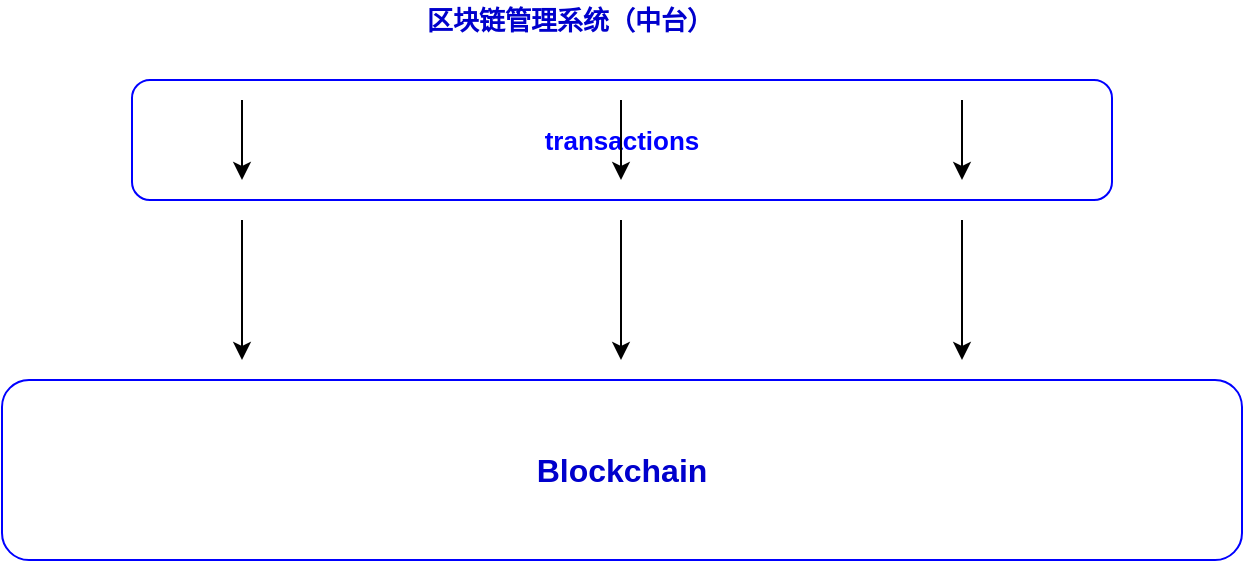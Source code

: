 <mxfile version="13.0.3" type="device" pages="10"><diagram id="rAgwiMlznkEoH37lPHQG" name="第 1 页"><mxGraphModel dx="1422" dy="822" grid="1" gridSize="10" guides="1" tooltips="1" connect="1" arrows="1" fold="1" page="1" pageScale="1" pageWidth="827" pageHeight="1169" math="0" shadow="0"><root><mxCell id="0"/><mxCell id="1" parent="0"/><mxCell id="LEMYnAdAiQS4sGz7Bb8a-1" value="Blockchain" style="rounded=1;whiteSpace=wrap;html=1;strokeColor=#0000FF;fontSize=16;fontStyle=1;fontColor=#0000CC;" vertex="1" parent="1"><mxGeometry x="130" y="590" width="620" height="90" as="geometry"/></mxCell><mxCell id="LEMYnAdAiQS4sGz7Bb8a-2" value="transactions" style="rounded=1;whiteSpace=wrap;html=1;strokeColor=#0000FF;fontSize=13;fontColor=#0000FF;fontStyle=1" vertex="1" parent="1"><mxGeometry x="195" y="440" width="490" height="60" as="geometry"/></mxCell><mxCell id="LEMYnAdAiQS4sGz7Bb8a-4" value="区块链管理系统（中台）" style="text;html=1;strokeColor=none;fillColor=none;align=center;verticalAlign=middle;whiteSpace=wrap;rounded=0;fontSize=13;fontColor=#0000CC;fontStyle=1" vertex="1" parent="1"><mxGeometry x="334" y="400" width="160" height="20" as="geometry"/></mxCell><mxCell id="LEMYnAdAiQS4sGz7Bb8a-5" value="" style="endArrow=classic;html=1;fontSize=13;fontColor=#0000CC;" edge="1" parent="1"><mxGeometry width="50" height="50" relative="1" as="geometry"><mxPoint x="250" y="510" as="sourcePoint"/><mxPoint x="250" y="580" as="targetPoint"/></mxGeometry></mxCell><mxCell id="LEMYnAdAiQS4sGz7Bb8a-6" value="" style="endArrow=classic;html=1;fontSize=13;fontColor=#0000FF;" edge="1" parent="1"><mxGeometry width="50" height="50" relative="1" as="geometry"><mxPoint x="250" y="450" as="sourcePoint"/><mxPoint x="250" y="490" as="targetPoint"/></mxGeometry></mxCell><mxCell id="LEMYnAdAiQS4sGz7Bb8a-7" value="" style="endArrow=classic;html=1;fontSize=13;fontColor=#0000FF;" edge="1" parent="1"><mxGeometry width="50" height="50" relative="1" as="geometry"><mxPoint x="439.5" y="450" as="sourcePoint"/><mxPoint x="439.5" y="490" as="targetPoint"/></mxGeometry></mxCell><mxCell id="LEMYnAdAiQS4sGz7Bb8a-8" value="" style="endArrow=classic;html=1;fontSize=13;fontColor=#0000FF;" edge="1" parent="1"><mxGeometry width="50" height="50" relative="1" as="geometry"><mxPoint x="610" y="450" as="sourcePoint"/><mxPoint x="610" y="490" as="targetPoint"/></mxGeometry></mxCell><mxCell id="LEMYnAdAiQS4sGz7Bb8a-10" value="" style="endArrow=classic;html=1;fontSize=13;fontColor=#0000CC;" edge="1" parent="1"><mxGeometry width="50" height="50" relative="1" as="geometry"><mxPoint x="439.5" y="510" as="sourcePoint"/><mxPoint x="439.5" y="580" as="targetPoint"/></mxGeometry></mxCell><mxCell id="LEMYnAdAiQS4sGz7Bb8a-11" value="" style="endArrow=classic;html=1;fontSize=13;fontColor=#0000CC;" edge="1" parent="1"><mxGeometry width="50" height="50" relative="1" as="geometry"><mxPoint x="610" y="510" as="sourcePoint"/><mxPoint x="610" y="580" as="targetPoint"/></mxGeometry></mxCell></root></mxGraphModel></diagram><diagram id="b7KQLKva8yOKVtQeFtVL" name="第 2 页"><mxGraphModel dx="1422" dy="822" grid="1" gridSize="10" guides="1" tooltips="1" connect="1" arrows="1" fold="1" page="1" pageScale="1" pageWidth="827" pageHeight="1169" math="0" shadow="0"><root><mxCell id="4T7oJh_2pz4epEiHYcis-0"/><mxCell id="4T7oJh_2pz4epEiHYcis-1" parent="4T7oJh_2pz4epEiHYcis-0"/><mxCell id="9AuBhQzb580u_eTBbHTg-0" value="Blockchain" style="rounded=1;whiteSpace=wrap;html=1;strokeColor=#0000FF;fontSize=16;fontStyle=1;fontColor=#0000CC;" vertex="1" parent="4T7oJh_2pz4epEiHYcis-1"><mxGeometry x="104" y="480" width="620" height="90" as="geometry"/></mxCell><mxCell id="9AuBhQzb580u_eTBbHTg-1" value="中台" style="rounded=1;whiteSpace=wrap;html=1;strokeColor=#0000FF;fontSize=13;fontColor=#0000FF;fontStyle=1" vertex="1" parent="4T7oJh_2pz4epEiHYcis-1"><mxGeometry x="169" y="330" width="490" height="60" as="geometry"/></mxCell><mxCell id="9AuBhQzb580u_eTBbHTg-9" value="Actor" style="shape=umlActor;verticalLabelPosition=bottom;labelBackgroundColor=#ffffff;verticalAlign=top;html=1;strokeColor=#0000FF;fontSize=13;fontColor=#0000FF;" vertex="1" parent="4T7oJh_2pz4epEiHYcis-1"><mxGeometry x="200" y="160" width="30" height="60" as="geometry"/></mxCell><mxCell id="9AuBhQzb580u_eTBbHTg-10" value="Actor" style="shape=umlActor;verticalLabelPosition=bottom;labelBackgroundColor=#ffffff;verticalAlign=top;html=1;strokeColor=#0000FF;fontSize=13;fontColor=#0000FF;" vertex="1" parent="4T7oJh_2pz4epEiHYcis-1"><mxGeometry x="380" y="160" width="30" height="60" as="geometry"/></mxCell><mxCell id="9AuBhQzb580u_eTBbHTg-11" value="Actor" style="shape=umlActor;verticalLabelPosition=bottom;labelBackgroundColor=#ffffff;verticalAlign=top;html=1;strokeColor=#0000FF;fontSize=13;fontColor=#0000FF;" vertex="1" parent="4T7oJh_2pz4epEiHYcis-1"><mxGeometry x="560" y="160" width="30" height="60" as="geometry"/></mxCell><mxCell id="9AuBhQzb580u_eTBbHTg-12" value="" style="html=1;shadow=0;dashed=0;align=center;verticalAlign=middle;shape=mxgraph.arrows2.arrow;dy=0.6;dx=40;direction=south;notch=0;strokeColor=#0000FF;fontSize=13;fontColor=#0000FF;" vertex="1" parent="4T7oJh_2pz4epEiHYcis-1"><mxGeometry x="370" y="400" width="50" height="70" as="geometry"/></mxCell><mxCell id="9AuBhQzb580u_eTBbHTg-13" value="" style="endArrow=classic;html=1;fontSize=13;fontColor=#0000FF;" edge="1" parent="4T7oJh_2pz4epEiHYcis-1"><mxGeometry width="50" height="50" relative="1" as="geometry"><mxPoint x="214.5" y="260" as="sourcePoint"/><mxPoint x="214.5" y="320" as="targetPoint"/></mxGeometry></mxCell><mxCell id="9AuBhQzb580u_eTBbHTg-14" value="" style="endArrow=classic;html=1;fontSize=13;fontColor=#0000FF;" edge="1" parent="4T7oJh_2pz4epEiHYcis-1"><mxGeometry width="50" height="50" relative="1" as="geometry"><mxPoint x="394.5" y="260" as="sourcePoint"/><mxPoint x="394.5" y="320" as="targetPoint"/></mxGeometry></mxCell><mxCell id="9AuBhQzb580u_eTBbHTg-15" value="" style="endArrow=classic;html=1;fontSize=13;fontColor=#0000FF;" edge="1" parent="4T7oJh_2pz4epEiHYcis-1"><mxGeometry width="50" height="50" relative="1" as="geometry"><mxPoint x="574.5" y="260" as="sourcePoint"/><mxPoint x="574.5" y="320" as="targetPoint"/></mxGeometry></mxCell></root></mxGraphModel></diagram><diagram id="JETsT9ucJB_V1pJZBQUm" name="第 3 页"><mxGraphModel dx="1422" dy="822" grid="1" gridSize="10" guides="1" tooltips="1" connect="1" arrows="1" fold="1" page="1" pageScale="1" pageWidth="827" pageHeight="1169" math="0" shadow="0"><root><mxCell id="7qYS81VlG_qZsWcqkRdT-0"/><mxCell id="7qYS81VlG_qZsWcqkRdT-1" parent="7qYS81VlG_qZsWcqkRdT-0"/><mxCell id="7qYS81VlG_qZsWcqkRdT-4" value="" style="rounded=0;whiteSpace=wrap;html=1;strokeColor=#0000FF;fontSize=13;fontColor=#0000FF;" vertex="1" parent="7qYS81VlG_qZsWcqkRdT-1"><mxGeometry x="150" y="240" width="450" height="230" as="geometry"/></mxCell><mxCell id="7qYS81VlG_qZsWcqkRdT-5" value="Actor" style="shape=umlActor;verticalLabelPosition=bottom;labelBackgroundColor=#ffffff;verticalAlign=top;html=1;outlineConnect=0;strokeColor=#0000FF;fontSize=13;fontColor=#0000FF;" vertex="1" parent="7qYS81VlG_qZsWcqkRdT-1"><mxGeometry x="200" y="370" width="30" height="60" as="geometry"/></mxCell><mxCell id="7qYS81VlG_qZsWcqkRdT-6" value="xx中台" style="rounded=1;whiteSpace=wrap;html=1;strokeColor=#0000FF;fontSize=13;fontColor=#0000FF;" vertex="1" parent="7qYS81VlG_qZsWcqkRdT-1"><mxGeometry x="414" y="380" width="120" height="60" as="geometry"/></mxCell><mxCell id="7qYS81VlG_qZsWcqkRdT-7" value="用户注册合约" style="text;html=1;strokeColor=none;fillColor=none;align=center;verticalAlign=middle;whiteSpace=wrap;rounded=0;fontSize=13;fontColor=#0000FF;" vertex="1" parent="7qYS81VlG_qZsWcqkRdT-1"><mxGeometry x="160" y="250" width="150" height="20" as="geometry"/></mxCell><mxCell id="7qYS81VlG_qZsWcqkRdT-8" value="" style="rounded=0;whiteSpace=wrap;html=1;strokeColor=#0000FF;fontSize=13;fontColor=#0000FF;" vertex="1" parent="7qYS81VlG_qZsWcqkRdT-1"><mxGeometry x="570" y="510" width="450" height="230" as="geometry"/></mxCell><mxCell id="7qYS81VlG_qZsWcqkRdT-9" value="Actor" style="shape=umlActor;verticalLabelPosition=bottom;labelBackgroundColor=#ffffff;verticalAlign=top;html=1;outlineConnect=0;strokeColor=#0000FF;fontSize=13;fontColor=#0000FF;" vertex="1" parent="7qYS81VlG_qZsWcqkRdT-1"><mxGeometry x="210" y="380" width="30" height="60" as="geometry"/></mxCell><mxCell id="7qYS81VlG_qZsWcqkRdT-10" value="xx中台" style="rounded=1;whiteSpace=wrap;html=1;strokeColor=#0000FF;fontSize=13;fontColor=#0000FF;" vertex="1" parent="7qYS81VlG_qZsWcqkRdT-1"><mxGeometry x="424" y="390" width="120" height="60" as="geometry"/></mxCell><mxCell id="7qYS81VlG_qZsWcqkRdT-11" value="用户注册合约" style="text;html=1;strokeColor=none;fillColor=none;align=center;verticalAlign=middle;whiteSpace=wrap;rounded=0;fontSize=13;fontColor=#0000FF;" vertex="1" parent="7qYS81VlG_qZsWcqkRdT-1"><mxGeometry x="170" y="260" width="150" height="20" as="geometry"/></mxCell></root></mxGraphModel></diagram><diagram id="1qyn5_ll8-TqzWXDnf-h" name="第 4 页"><mxGraphModel dx="1422" dy="822" grid="1" gridSize="10" guides="1" tooltips="1" connect="1" arrows="1" fold="1" page="1" pageScale="1" pageWidth="827" pageHeight="1169" math="0" shadow="0"><root><mxCell id="cG7ILuofkMFZm2SCpnEB-0"/><mxCell id="cG7ILuofkMFZm2SCpnEB-1" parent="cG7ILuofkMFZm2SCpnEB-0"/><mxCell id="cG7ILuofkMFZm2SCpnEB-2" value="" style="rounded=0;whiteSpace=wrap;html=1;strokeColor=#0000FF;fontSize=13;fontColor=#0000FF;" vertex="1" parent="cG7ILuofkMFZm2SCpnEB-1"><mxGeometry x="120" y="260" width="450" height="210" as="geometry"/></mxCell><mxCell id="cG7ILuofkMFZm2SCpnEB-3" value="Actor" style="shape=umlActor;verticalLabelPosition=bottom;labelBackgroundColor=#ffffff;verticalAlign=top;html=1;outlineConnect=0;strokeColor=#0000FF;fontSize=13;fontColor=#0000FF;" vertex="1" parent="cG7ILuofkMFZm2SCpnEB-1"><mxGeometry x="200" y="370" width="30" height="60" as="geometry"/></mxCell><mxCell id="cG7ILuofkMFZm2SCpnEB-4" value="系统账户" style="rounded=1;whiteSpace=wrap;html=1;strokeColor=#0000FF;fontSize=13;fontColor=#0000FF;" vertex="1" parent="cG7ILuofkMFZm2SCpnEB-1"><mxGeometry x="414" y="380" width="120" height="60" as="geometry"/></mxCell><mxCell id="cG7ILuofkMFZm2SCpnEB-5" value="微支付通道" style="text;html=1;strokeColor=none;fillColor=none;align=center;verticalAlign=middle;whiteSpace=wrap;rounded=0;fontSize=13;fontColor=#0000FF;" vertex="1" parent="cG7ILuofkMFZm2SCpnEB-1"><mxGeometry x="130" y="270" width="150" height="20" as="geometry"/></mxCell><mxCell id="cG7ILuofkMFZm2SCpnEB-6" value="" style="endArrow=classic;startArrow=classic;html=1;fontSize=13;fontColor=#0000FF;exitX=0.333;exitY=0.652;exitDx=0;exitDy=0;exitPerimeter=0;entryX=0.556;entryY=0.652;entryDx=0;entryDy=0;entryPerimeter=0;" edge="1" parent="cG7ILuofkMFZm2SCpnEB-1" source="cG7ILuofkMFZm2SCpnEB-2" target="cG7ILuofkMFZm2SCpnEB-2"><mxGeometry width="50" height="50" relative="1" as="geometry"><mxPoint x="310" y="440" as="sourcePoint"/><mxPoint x="360" y="390" as="targetPoint"/></mxGeometry></mxCell><mxCell id="cG7ILuofkMFZm2SCpnEB-7" value="余额:0" style="text;html=1;strokeColor=none;fillColor=none;align=center;verticalAlign=middle;whiteSpace=wrap;rounded=0;fontSize=13;fontColor=#0000FF;" vertex="1" parent="cG7ILuofkMFZm2SCpnEB-1"><mxGeometry x="195" y="320" width="40" height="20" as="geometry"/></mxCell><mxCell id="cG7ILuofkMFZm2SCpnEB-8" value="余额:10000&lt;br&gt;" style="text;html=1;strokeColor=none;fillColor=none;align=center;verticalAlign=middle;whiteSpace=wrap;rounded=0;fontSize=13;fontColor=#0000FF;" vertex="1" parent="cG7ILuofkMFZm2SCpnEB-1"><mxGeometry x="429" y="320" width="90" height="20" as="geometry"/></mxCell></root></mxGraphModel></diagram><diagram id="_Aph2XcN3jqFGyLpWfcW" name="第 5 页"><mxGraphModel dx="1422" dy="822" grid="1" gridSize="10" guides="1" tooltips="1" connect="1" arrows="1" fold="1" page="1" pageScale="1" pageWidth="827" pageHeight="1169" math="0" shadow="0"><root><mxCell id="oSmEwlCJyua-DbhDXPWJ-0"/><mxCell id="oSmEwlCJyua-DbhDXPWJ-1" parent="oSmEwlCJyua-DbhDXPWJ-0"/><mxCell id="oSmEwlCJyua-DbhDXPWJ-2" value="" style="rounded=0;whiteSpace=wrap;html=1;strokeColor=#0000FF;fontSize=13;fontColor=#0000FF;" vertex="1" parent="oSmEwlCJyua-DbhDXPWJ-1"><mxGeometry x="120" y="260" width="450" height="210" as="geometry"/></mxCell><mxCell id="oSmEwlCJyua-DbhDXPWJ-3" value="Actor" style="shape=umlActor;verticalLabelPosition=bottom;labelBackgroundColor=#ffffff;verticalAlign=top;html=1;outlineConnect=0;strokeColor=#0000FF;fontSize=13;fontColor=#0000FF;" vertex="1" parent="oSmEwlCJyua-DbhDXPWJ-1"><mxGeometry x="440" y="380" width="30" height="60" as="geometry"/></mxCell><mxCell id="oSmEwlCJyua-DbhDXPWJ-5" value="2/2多签序列化合约" style="text;html=1;strokeColor=none;fillColor=none;align=center;verticalAlign=middle;whiteSpace=wrap;rounded=0;fontSize=13;fontColor=#0000FF;" vertex="1" parent="oSmEwlCJyua-DbhDXPWJ-1"><mxGeometry x="130" y="270" width="150" height="20" as="geometry"/></mxCell><mxCell id="oSmEwlCJyua-DbhDXPWJ-7" value="余额:xxx" style="text;html=1;strokeColor=none;fillColor=none;align=center;verticalAlign=middle;whiteSpace=wrap;rounded=0;fontSize=13;fontColor=#0000FF;" vertex="1" parent="oSmEwlCJyua-DbhDXPWJ-1"><mxGeometry x="422.5" y="330" width="65" height="20" as="geometry"/></mxCell><mxCell id="oSmEwlCJyua-DbhDXPWJ-9" value="1. 签名&lt;br&gt;&lt;br&gt;2. 合约版本" style="rounded=1;whiteSpace=wrap;html=1;strokeColor=#0000FF;fontSize=13;fontColor=#0000FF;" vertex="1" parent="oSmEwlCJyua-DbhDXPWJ-1"><mxGeometry x="145" y="310" width="120" height="140" as="geometry"/></mxCell></root></mxGraphModel></diagram><diagram id="idRu8o0pzzSYJNiu-uJ8" name="第 6 页"><mxGraphModel dx="1422" dy="822" grid="1" gridSize="10" guides="1" tooltips="1" connect="1" arrows="1" fold="1" page="1" pageScale="1" pageWidth="827" pageHeight="1169" math="0" shadow="0"><root><mxCell id="5sjfF1cktBM15e5lFqbr-0"/><mxCell id="5sjfF1cktBM15e5lFqbr-1" parent="5sjfF1cktBM15e5lFqbr-0"/><mxCell id="5sjfF1cktBM15e5lFqbr-2" value="中台" style="shape=umlLifeline;perimeter=lifelinePerimeter;whiteSpace=wrap;html=1;container=1;collapsible=0;recursiveResize=0;outlineConnect=0;strokeColor=#0000FF;fontSize=13;fontColor=#0000FF;" vertex="1" parent="5sjfF1cktBM15e5lFqbr-1"><mxGeometry x="260" y="480" width="100" height="300" as="geometry"/></mxCell><mxCell id="5sjfF1cktBM15e5lFqbr-6" value="" style="html=1;points=[];perimeter=orthogonalPerimeter;strokeColor=#0000FF;fontSize=13;fontColor=#0000FF;" vertex="1" parent="5sjfF1cktBM15e5lFqbr-2"><mxGeometry x="45" y="105" width="10" height="25" as="geometry"/></mxCell><mxCell id="5sjfF1cktBM15e5lFqbr-7" value="2. 注册信息到中台" style="edgeStyle=orthogonalEdgeStyle;html=1;align=left;spacingLeft=2;endArrow=block;rounded=0;entryX=1;entryY=0;strokeColor=#0000FF;fontSize=13;fontColor=#0000FF;" edge="1" target="5sjfF1cktBM15e5lFqbr-6" parent="5sjfF1cktBM15e5lFqbr-2"><mxGeometry relative="1" as="geometry"><mxPoint x="50" y="80" as="sourcePoint"/><Array as="points"><mxPoint x="80" y="80"/></Array></mxGeometry></mxCell><mxCell id="5sjfF1cktBM15e5lFqbr-12" value="" style="html=1;points=[];perimeter=orthogonalPerimeter;strokeColor=#0000FF;fontSize=13;fontColor=#0000FF;" vertex="1" parent="5sjfF1cktBM15e5lFqbr-2"><mxGeometry x="45" y="170" width="10" height="70" as="geometry"/></mxCell><mxCell id="5sjfF1cktBM15e5lFqbr-3" value="" style="shape=umlLifeline;participant=umlActor;perimeter=lifelinePerimeter;whiteSpace=wrap;html=1;container=1;collapsible=0;recursiveResize=0;verticalAlign=top;spacingTop=36;labelBackgroundColor=#ffffff;outlineConnect=0;strokeColor=#0000FF;fontSize=13;fontColor=#0000FF;" vertex="1" parent="5sjfF1cktBM15e5lFqbr-1"><mxGeometry x="100" y="480" width="20" height="300" as="geometry"/></mxCell><mxCell id="5sjfF1cktBM15e5lFqbr-11" value="3. 订立合约" style="html=1;verticalAlign=bottom;endArrow=block;strokeColor=#0000FF;fontSize=13;fontColor=#0000FF;" edge="1" parent="5sjfF1cktBM15e5lFqbr-3" target="5sjfF1cktBM15e5lFqbr-2"><mxGeometry width="80" relative="1" as="geometry"><mxPoint x="10" y="170" as="sourcePoint"/><mxPoint x="90" y="170" as="targetPoint"/></mxGeometry></mxCell><mxCell id="5sjfF1cktBM15e5lFqbr-14" value="" style="html=1;points=[];perimeter=orthogonalPerimeter;strokeColor=#0000FF;fontSize=13;fontColor=#0000FF;" vertex="1" parent="5sjfF1cktBM15e5lFqbr-3"><mxGeometry x="5" y="80" width="10" height="160" as="geometry"/></mxCell><mxCell id="5sjfF1cktBM15e5lFqbr-4" value="blockchain" style="shape=umlLifeline;perimeter=lifelinePerimeter;whiteSpace=wrap;html=1;container=1;collapsible=0;recursiveResize=0;outlineConnect=0;strokeColor=#0000FF;fontSize=13;fontColor=#0000FF;" vertex="1" parent="5sjfF1cktBM15e5lFqbr-1"><mxGeometry x="490" y="480" width="100" height="300" as="geometry"/></mxCell><mxCell id="5sjfF1cktBM15e5lFqbr-16" value="" style="html=1;points=[];perimeter=orthogonalPerimeter;strokeColor=#0000FF;fontSize=13;fontColor=#0000FF;" vertex="1" parent="5sjfF1cktBM15e5lFqbr-4"><mxGeometry x="45" y="210" width="10" height="30" as="geometry"/></mxCell><mxCell id="5sjfF1cktBM15e5lFqbr-5" value="1. 注册" style="html=1;verticalAlign=bottom;endArrow=block;fontSize=13;fontColor=#0000FF;strokeColor=#0000FF;" edge="1" parent="5sjfF1cktBM15e5lFqbr-1" target="5sjfF1cktBM15e5lFqbr-2"><mxGeometry width="80" relative="1" as="geometry"><mxPoint x="110" y="560" as="sourcePoint"/><mxPoint x="190" y="560" as="targetPoint"/></mxGeometry></mxCell><mxCell id="5sjfF1cktBM15e5lFqbr-10" value="" style="html=1;verticalAlign=bottom;endArrow=open;dashed=1;endSize=8;strokeColor=#0000FF;fontSize=13;fontColor=#0000FF;exitX=0.1;exitY=0.96;exitDx=0;exitDy=0;exitPerimeter=0;" edge="1" parent="5sjfF1cktBM15e5lFqbr-1" source="5sjfF1cktBM15e5lFqbr-6" target="5sjfF1cktBM15e5lFqbr-3"><mxGeometry relative="1" as="geometry"><mxPoint x="300" y="610" as="sourcePoint"/><mxPoint x="220" y="610" as="targetPoint"/></mxGeometry></mxCell><mxCell id="5sjfF1cktBM15e5lFqbr-15" value="" style="html=1;verticalAlign=bottom;endArrow=open;dashed=1;endSize=8;strokeColor=#0000FF;fontSize=13;fontColor=#0000FF;" edge="1" parent="5sjfF1cktBM15e5lFqbr-1" target="5sjfF1cktBM15e5lFqbr-2"><mxGeometry relative="1" as="geometry"><mxPoint x="540" y="720" as="sourcePoint"/><mxPoint x="460" y="720" as="targetPoint"/></mxGeometry></mxCell><mxCell id="5sjfF1cktBM15e5lFqbr-13" value="4. 发送上链" style="html=1;verticalAlign=bottom;endArrow=block;strokeColor=#0000FF;fontSize=13;fontColor=#0000FF;exitX=1.2;exitY=0.586;exitDx=0;exitDy=0;exitPerimeter=0;" edge="1" parent="5sjfF1cktBM15e5lFqbr-1" source="5sjfF1cktBM15e5lFqbr-12" target="5sjfF1cktBM15e5lFqbr-4"><mxGeometry width="80" relative="1" as="geometry"><mxPoint x="320" y="690" as="sourcePoint"/><mxPoint x="390" y="690" as="targetPoint"/></mxGeometry></mxCell><mxCell id="5sjfF1cktBM15e5lFqbr-17" value="" style="html=1;verticalAlign=bottom;endArrow=open;dashed=1;endSize=8;strokeColor=#0000FF;fontSize=13;fontColor=#0000FF;entryX=0.9;entryY=1.006;entryDx=0;entryDy=0;entryPerimeter=0;" edge="1" parent="5sjfF1cktBM15e5lFqbr-1" target="5sjfF1cktBM15e5lFqbr-14"><mxGeometry x="-0.033" y="-10" relative="1" as="geometry"><mxPoint x="300" y="720" as="sourcePoint"/><mxPoint x="250" y="720" as="targetPoint"/><mxPoint as="offset"/></mxGeometry></mxCell></root></mxGraphModel></diagram><diagram id="zOXz6f_Wc6tuYlhbwFz5" name="第 7 页"><mxGraphModel dx="1422" dy="822" grid="1" gridSize="10" guides="1" tooltips="1" connect="1" arrows="1" fold="1" page="1" pageScale="1" pageWidth="827" pageHeight="1169" math="0" shadow="0"><root><mxCell id="lwF8vRl7265FUWS9p8SG-0"/><mxCell id="lwF8vRl7265FUWS9p8SG-1" parent="lwF8vRl7265FUWS9p8SG-0"/><mxCell id="lwF8vRl7265FUWS9p8SG-2" value="中台" style="shape=umlLifeline;perimeter=lifelinePerimeter;whiteSpace=wrap;html=1;container=1;collapsible=0;recursiveResize=0;outlineConnect=0;strokeColor=#0000FF;fontSize=13;fontColor=#0000FF;" vertex="1" parent="lwF8vRl7265FUWS9p8SG-1"><mxGeometry x="260" y="480" width="100" height="300" as="geometry"/></mxCell><mxCell id="lwF8vRl7265FUWS9p8SG-5" value="" style="html=1;points=[];perimeter=orthogonalPerimeter;strokeColor=#0000FF;fontSize=13;fontColor=#0000FF;" vertex="1" parent="lwF8vRl7265FUWS9p8SG-2"><mxGeometry x="45" y="170" width="10" height="30" as="geometry"/></mxCell><mxCell id="lwF8vRl7265FUWS9p8SG-19" value="" style="html=1;points=[];perimeter=orthogonalPerimeter;strokeColor=#0000FF;fontSize=13;fontColor=#0000FF;" vertex="1" parent="lwF8vRl7265FUWS9p8SG-2"><mxGeometry x="45" y="220" width="10" height="20" as="geometry"/></mxCell><mxCell id="lwF8vRl7265FUWS9p8SG-20" value="构建/更新中台账户信息" style="edgeStyle=orthogonalEdgeStyle;html=1;align=left;spacingLeft=2;endArrow=block;rounded=0;entryX=1;entryY=0;strokeColor=#0000FF;fontSize=13;fontColor=#0000FF;" edge="1" target="lwF8vRl7265FUWS9p8SG-19" parent="lwF8vRl7265FUWS9p8SG-2"><mxGeometry relative="1" as="geometry"><mxPoint x="50" y="200" as="sourcePoint"/><Array as="points"><mxPoint x="75" y="200"/></Array></mxGeometry></mxCell><mxCell id="lwF8vRl7265FUWS9p8SG-6" value="" style="shape=umlLifeline;participant=umlActor;perimeter=lifelinePerimeter;whiteSpace=wrap;html=1;container=1;collapsible=0;recursiveResize=0;verticalAlign=top;spacingTop=36;labelBackgroundColor=#ffffff;outlineConnect=0;strokeColor=#0000FF;fontSize=13;fontColor=#0000FF;" vertex="1" parent="lwF8vRl7265FUWS9p8SG-1"><mxGeometry x="100" y="480" width="20" height="300" as="geometry"/></mxCell><mxCell id="lwF8vRl7265FUWS9p8SG-7" value="2. 查询" style="html=1;verticalAlign=bottom;endArrow=block;strokeColor=#0000FF;fontSize=13;fontColor=#0000FF;" edge="1" parent="lwF8vRl7265FUWS9p8SG-6" target="lwF8vRl7265FUWS9p8SG-2"><mxGeometry width="80" relative="1" as="geometry"><mxPoint x="10" y="170" as="sourcePoint"/><mxPoint x="90" y="170" as="targetPoint"/></mxGeometry></mxCell><mxCell id="lwF8vRl7265FUWS9p8SG-8" value="" style="html=1;points=[];perimeter=orthogonalPerimeter;strokeColor=#0000FF;fontSize=13;fontColor=#0000FF;" vertex="1" parent="lwF8vRl7265FUWS9p8SG-6"><mxGeometry x="5" y="80" width="10" height="160" as="geometry"/></mxCell><mxCell id="lwF8vRl7265FUWS9p8SG-9" value="blockchain" style="shape=umlLifeline;perimeter=lifelinePerimeter;whiteSpace=wrap;html=1;container=1;collapsible=0;recursiveResize=0;outlineConnect=0;strokeColor=#0000FF;fontSize=13;fontColor=#0000FF;" vertex="1" parent="lwF8vRl7265FUWS9p8SG-1"><mxGeometry x="490" y="480" width="100" height="300" as="geometry"/></mxCell><mxCell id="lwF8vRl7265FUWS9p8SG-16" value="" style="html=1;points=[];perimeter=orthogonalPerimeter;strokeColor=#0000FF;fontSize=13;fontColor=#0000FF;" vertex="1" parent="lwF8vRl7265FUWS9p8SG-9"><mxGeometry x="45" y="80" width="10" height="30" as="geometry"/></mxCell><mxCell id="lwF8vRl7265FUWS9p8SG-17" value="" style="html=1;points=[];perimeter=orthogonalPerimeter;strokeColor=#0000FF;fontSize=13;fontColor=#0000FF;" vertex="1" parent="lwF8vRl7265FUWS9p8SG-9"><mxGeometry x="45" y="170" width="10" height="30" as="geometry"/></mxCell><mxCell id="lwF8vRl7265FUWS9p8SG-11" value="1. 转移INF到合约" style="html=1;verticalAlign=bottom;endArrow=block;fontSize=13;fontColor=#0000FF;strokeColor=#0000FF;" edge="1" parent="lwF8vRl7265FUWS9p8SG-1" target="lwF8vRl7265FUWS9p8SG-9"><mxGeometry width="80" relative="1" as="geometry"><mxPoint x="110" y="560" as="sourcePoint"/><mxPoint x="190" y="560" as="targetPoint"/></mxGeometry></mxCell><mxCell id="lwF8vRl7265FUWS9p8SG-14" value="查询合约" style="html=1;verticalAlign=bottom;endArrow=block;strokeColor=#0000FF;fontSize=13;fontColor=#0000FF;exitX=1.4;exitY=0;exitDx=0;exitDy=0;exitPerimeter=0;" edge="1" parent="lwF8vRl7265FUWS9p8SG-1" source="lwF8vRl7265FUWS9p8SG-5" target="lwF8vRl7265FUWS9p8SG-9"><mxGeometry width="80" relative="1" as="geometry"><mxPoint x="320" y="690" as="sourcePoint"/><mxPoint x="390" y="690" as="targetPoint"/></mxGeometry></mxCell><mxCell id="lwF8vRl7265FUWS9p8SG-18" value="" style="html=1;verticalAlign=bottom;endArrow=open;dashed=1;endSize=8;strokeColor=#0000FF;fontSize=13;fontColor=#0000FF;" edge="1" parent="lwF8vRl7265FUWS9p8SG-1" target="lwF8vRl7265FUWS9p8SG-2"><mxGeometry relative="1" as="geometry"><mxPoint x="540" y="680" as="sourcePoint"/><mxPoint x="460" y="680" as="targetPoint"/></mxGeometry></mxCell><mxCell id="lwF8vRl7265FUWS9p8SG-21" value="" style="html=1;verticalAlign=bottom;endArrow=open;dashed=1;endSize=8;strokeColor=#0000FF;fontSize=13;fontColor=#0000FF;" edge="1" parent="lwF8vRl7265FUWS9p8SG-1" target="lwF8vRl7265FUWS9p8SG-6"><mxGeometry relative="1" as="geometry"><mxPoint x="310" y="720" as="sourcePoint"/><mxPoint x="230" y="720" as="targetPoint"/></mxGeometry></mxCell></root></mxGraphModel></diagram><diagram id="EGxmruxwvJe2WMqivyYQ" name="第 8 页"><mxGraphModel dx="1422" dy="822" grid="1" gridSize="10" guides="1" tooltips="1" connect="1" arrows="1" fold="1" page="1" pageScale="1" pageWidth="827" pageHeight="1169" math="0" shadow="0"><root><mxCell id="GTBQJ4VlPt2I_SrIelji-0"/><mxCell id="GTBQJ4VlPt2I_SrIelji-1" parent="GTBQJ4VlPt2I_SrIelji-0"/><mxCell id="GTBQJ4VlPt2I_SrIelji-2" value="中台" style="shape=umlLifeline;perimeter=lifelinePerimeter;whiteSpace=wrap;html=1;container=1;collapsible=0;recursiveResize=0;outlineConnect=0;strokeColor=#0000FF;fontSize=13;fontColor=#0000FF;" vertex="1" parent="GTBQJ4VlPt2I_SrIelji-1"><mxGeometry x="260" y="480" width="100" height="300" as="geometry"/></mxCell><mxCell id="GTBQJ4VlPt2I_SrIelji-3" value="" style="html=1;points=[];perimeter=orthogonalPerimeter;strokeColor=#0000FF;fontSize=13;fontColor=#0000FF;" vertex="1" parent="GTBQJ4VlPt2I_SrIelji-2"><mxGeometry x="45" y="214" width="10" height="30" as="geometry"/></mxCell><mxCell id="GTBQJ4VlPt2I_SrIelji-17" value="" style="html=1;points=[];perimeter=orthogonalPerimeter;strokeColor=#0000FF;fontSize=13;fontColor=#0000FF;" vertex="1" parent="GTBQJ4VlPt2I_SrIelji-2"><mxGeometry x="45" y="80" width="10" height="30" as="geometry"/></mxCell><mxCell id="GTBQJ4VlPt2I_SrIelji-18" value="" style="html=1;points=[];perimeter=orthogonalPerimeter;strokeColor=#0000FF;fontSize=13;fontColor=#0000FF;" vertex="1" parent="GTBQJ4VlPt2I_SrIelji-2"><mxGeometry x="45" y="130" width="10" height="20" as="geometry"/></mxCell><mxCell id="GTBQJ4VlPt2I_SrIelji-19" value="更新合约版本" style="edgeStyle=orthogonalEdgeStyle;html=1;align=left;spacingLeft=2;endArrow=block;rounded=0;entryX=1;entryY=0;strokeColor=#0000FF;fontSize=13;fontColor=#0000FF;" edge="1" target="GTBQJ4VlPt2I_SrIelji-18" parent="GTBQJ4VlPt2I_SrIelji-2"><mxGeometry relative="1" as="geometry"><mxPoint x="50" y="110" as="sourcePoint"/><Array as="points"><mxPoint x="75" y="110"/></Array></mxGeometry></mxCell><mxCell id="GTBQJ4VlPt2I_SrIelji-6" value="" style="shape=umlLifeline;participant=umlActor;perimeter=lifelinePerimeter;whiteSpace=wrap;html=1;container=1;collapsible=0;recursiveResize=0;verticalAlign=top;spacingTop=36;labelBackgroundColor=#ffffff;outlineConnect=0;strokeColor=#0000FF;fontSize=13;fontColor=#0000FF;" vertex="1" parent="GTBQJ4VlPt2I_SrIelji-1"><mxGeometry x="100" y="480" width="20" height="300" as="geometry"/></mxCell><mxCell id="GTBQJ4VlPt2I_SrIelji-7" value="2. 查询" style="html=1;verticalAlign=bottom;endArrow=block;strokeColor=#0000FF;fontSize=13;fontColor=#0000FF;" edge="1" parent="GTBQJ4VlPt2I_SrIelji-6"><mxGeometry width="80" relative="1" as="geometry"><mxPoint x="10" y="214" as="sourcePoint"/><mxPoint x="209.5" y="214" as="targetPoint"/></mxGeometry></mxCell><mxCell id="GTBQJ4VlPt2I_SrIelji-8" value="" style="html=1;points=[];perimeter=orthogonalPerimeter;strokeColor=#0000FF;fontSize=13;fontColor=#0000FF;" vertex="1" parent="GTBQJ4VlPt2I_SrIelji-6"><mxGeometry x="5" y="80" width="10" height="160" as="geometry"/></mxCell><mxCell id="GTBQJ4VlPt2I_SrIelji-9" value="blockchain" style="shape=umlLifeline;perimeter=lifelinePerimeter;whiteSpace=wrap;html=1;container=1;collapsible=0;recursiveResize=0;outlineConnect=0;strokeColor=#0000FF;fontSize=13;fontColor=#0000FF;" vertex="1" parent="GTBQJ4VlPt2I_SrIelji-1"><mxGeometry x="490" y="480" width="100" height="300" as="geometry"/></mxCell><mxCell id="GTBQJ4VlPt2I_SrIelji-10" value="" style="html=1;points=[];perimeter=orthogonalPerimeter;strokeColor=#0000FF;fontSize=13;fontColor=#0000FF;" vertex="1" parent="GTBQJ4VlPt2I_SrIelji-9"><mxGeometry x="45" y="80" width="10" height="30" as="geometry"/></mxCell><mxCell id="GTBQJ4VlPt2I_SrIelji-11" value="" style="html=1;points=[];perimeter=orthogonalPerimeter;strokeColor=#0000FF;fontSize=13;fontColor=#0000FF;" vertex="1" parent="GTBQJ4VlPt2I_SrIelji-9"><mxGeometry x="45" y="170" width="10" height="30" as="geometry"/></mxCell><mxCell id="GTBQJ4VlPt2I_SrIelji-12" value="购买INF" style="html=1;verticalAlign=bottom;endArrow=block;fontSize=13;fontColor=#0000FF;strokeColor=#0000FF;" edge="1" parent="GTBQJ4VlPt2I_SrIelji-1"><mxGeometry width="80" relative="1" as="geometry"><mxPoint x="110" y="560" as="sourcePoint"/><mxPoint x="310" y="560" as="targetPoint"/></mxGeometry></mxCell><mxCell id="GTBQJ4VlPt2I_SrIelji-15" value="" style="html=1;verticalAlign=bottom;endArrow=open;dashed=1;endSize=8;strokeColor=#0000FF;fontSize=13;fontColor=#0000FF;" edge="1" parent="GTBQJ4VlPt2I_SrIelji-1"><mxGeometry relative="1" as="geometry"><mxPoint x="310" y="724" as="sourcePoint"/><mxPoint x="109.5" y="724" as="targetPoint"/></mxGeometry></mxCell><mxCell id="GTBQJ4VlPt2I_SrIelji-20" value="" style="html=1;verticalAlign=bottom;endArrow=open;dashed=1;endSize=8;strokeColor=#0000FF;fontSize=13;fontColor=#0000FF;entryX=1.2;entryY=0.444;entryDx=0;entryDy=0;entryPerimeter=0;" edge="1" parent="GTBQJ4VlPt2I_SrIelji-1" source="GTBQJ4VlPt2I_SrIelji-2" target="GTBQJ4VlPt2I_SrIelji-8"><mxGeometry relative="1" as="geometry"><mxPoint x="260" y="630" as="sourcePoint"/><mxPoint x="180" y="630" as="targetPoint"/></mxGeometry></mxCell></root></mxGraphModel></diagram><diagram id="8WBzq79pZ7oHSXDVrO9D" name="第 9 页"><mxGraphModel dx="1422" dy="822" grid="1" gridSize="10" guides="1" tooltips="1" connect="1" arrows="1" fold="1" page="1" pageScale="1" pageWidth="827" pageHeight="1169" math="0" shadow="0"><root><mxCell id="vutVUXb3JVsQ3Xk3OaIu-0"/><mxCell id="vutVUXb3JVsQ3Xk3OaIu-1" parent="vutVUXb3JVsQ3Xk3OaIu-0"/><mxCell id="vutVUXb3JVsQ3Xk3OaIu-2" value="中台" style="shape=umlLifeline;perimeter=lifelinePerimeter;whiteSpace=wrap;html=1;container=1;collapsible=0;recursiveResize=0;outlineConnect=0;strokeColor=#0000FF;fontSize=13;fontColor=#0000FF;" vertex="1" parent="vutVUXb3JVsQ3Xk3OaIu-1"><mxGeometry x="260" y="480" width="100" height="300" as="geometry"/></mxCell><mxCell id="vutVUXb3JVsQ3Xk3OaIu-3" value="" style="html=1;points=[];perimeter=orthogonalPerimeter;strokeColor=#0000FF;fontSize=13;fontColor=#0000FF;" vertex="1" parent="vutVUXb3JVsQ3Xk3OaIu-2"><mxGeometry x="45" y="214" width="10" height="30" as="geometry"/></mxCell><mxCell id="vutVUXb3JVsQ3Xk3OaIu-4" value="" style="html=1;points=[];perimeter=orthogonalPerimeter;strokeColor=#0000FF;fontSize=13;fontColor=#0000FF;" vertex="1" parent="vutVUXb3JVsQ3Xk3OaIu-2"><mxGeometry x="45" y="80" width="10" height="30" as="geometry"/></mxCell><mxCell id="vutVUXb3JVsQ3Xk3OaIu-16" value="合约最终版本上链" style="html=1;verticalAlign=bottom;endArrow=block;strokeColor=#0000FF;fontSize=13;fontColor=#0000FF;" edge="1" parent="vutVUXb3JVsQ3Xk3OaIu-2" target="vutVUXb3JVsQ3Xk3OaIu-10"><mxGeometry width="80" relative="1" as="geometry"><mxPoint x="60" y="110" as="sourcePoint"/><mxPoint x="140" y="110" as="targetPoint"/></mxGeometry></mxCell><mxCell id="vutVUXb3JVsQ3Xk3OaIu-7" value="" style="shape=umlLifeline;participant=umlActor;perimeter=lifelinePerimeter;whiteSpace=wrap;html=1;container=1;collapsible=0;recursiveResize=0;verticalAlign=top;spacingTop=36;labelBackgroundColor=#ffffff;outlineConnect=0;strokeColor=#0000FF;fontSize=13;fontColor=#0000FF;" vertex="1" parent="vutVUXb3JVsQ3Xk3OaIu-1"><mxGeometry x="100" y="480" width="20" height="300" as="geometry"/></mxCell><mxCell id="vutVUXb3JVsQ3Xk3OaIu-8" value="2. 查询" style="html=1;verticalAlign=bottom;endArrow=block;strokeColor=#0000FF;fontSize=13;fontColor=#0000FF;" edge="1" parent="vutVUXb3JVsQ3Xk3OaIu-7"><mxGeometry width="80" relative="1" as="geometry"><mxPoint x="10" y="214" as="sourcePoint"/><mxPoint x="209.5" y="214" as="targetPoint"/></mxGeometry></mxCell><mxCell id="vutVUXb3JVsQ3Xk3OaIu-9" value="" style="html=1;points=[];perimeter=orthogonalPerimeter;strokeColor=#0000FF;fontSize=13;fontColor=#0000FF;" vertex="1" parent="vutVUXb3JVsQ3Xk3OaIu-7"><mxGeometry x="5" y="80" width="10" height="160" as="geometry"/></mxCell><mxCell id="vutVUXb3JVsQ3Xk3OaIu-10" value="blockchain" style="shape=umlLifeline;perimeter=lifelinePerimeter;whiteSpace=wrap;html=1;container=1;collapsible=0;recursiveResize=0;outlineConnect=0;strokeColor=#0000FF;fontSize=13;fontColor=#0000FF;" vertex="1" parent="vutVUXb3JVsQ3Xk3OaIu-1"><mxGeometry x="490" y="480" width="100" height="300" as="geometry"/></mxCell><mxCell id="vutVUXb3JVsQ3Xk3OaIu-11" value="" style="html=1;points=[];perimeter=orthogonalPerimeter;strokeColor=#0000FF;fontSize=13;fontColor=#0000FF;" vertex="1" parent="vutVUXb3JVsQ3Xk3OaIu-10"><mxGeometry x="45" y="110" width="10" height="30" as="geometry"/></mxCell><mxCell id="vutVUXb3JVsQ3Xk3OaIu-12" value="" style="html=1;points=[];perimeter=orthogonalPerimeter;strokeColor=#0000FF;fontSize=13;fontColor=#0000FF;" vertex="1" parent="vutVUXb3JVsQ3Xk3OaIu-10"><mxGeometry x="45" y="170" width="10" height="30" as="geometry"/></mxCell><mxCell id="vutVUXb3JVsQ3Xk3OaIu-13" value="1. 提取" style="html=1;verticalAlign=bottom;endArrow=block;fontSize=13;fontColor=#0000FF;strokeColor=#0000FF;" edge="1" parent="vutVUXb3JVsQ3Xk3OaIu-1"><mxGeometry width="80" relative="1" as="geometry"><mxPoint x="110" y="560" as="sourcePoint"/><mxPoint x="310" y="560" as="targetPoint"/></mxGeometry></mxCell><mxCell id="vutVUXb3JVsQ3Xk3OaIu-14" value="" style="html=1;verticalAlign=bottom;endArrow=open;dashed=1;endSize=8;strokeColor=#0000FF;fontSize=13;fontColor=#0000FF;" edge="1" parent="vutVUXb3JVsQ3Xk3OaIu-1"><mxGeometry relative="1" as="geometry"><mxPoint x="310" y="724" as="sourcePoint"/><mxPoint x="109.5" y="724" as="targetPoint"/></mxGeometry></mxCell></root></mxGraphModel></diagram><diagram id="DD1pViO2xykOWetT7fa9" name="第 10 页"><mxGraphModel dx="1422" dy="822" grid="1" gridSize="10" guides="1" tooltips="1" connect="1" arrows="1" fold="1" page="1" pageScale="1" pageWidth="827" pageHeight="1169" math="0" shadow="0"><root><mxCell id="L895syWdEfQAxPxBTnef-0"/><mxCell id="L895syWdEfQAxPxBTnef-1" parent="L895syWdEfQAxPxBTnef-0"/><mxCell id="L895syWdEfQAxPxBTnef-2" value="中台" style="shape=umlLifeline;perimeter=lifelinePerimeter;whiteSpace=wrap;html=1;container=1;collapsible=0;recursiveResize=0;outlineConnect=0;strokeColor=#0000FF;fontSize=13;fontColor=#0000FF;" vertex="1" parent="L895syWdEfQAxPxBTnef-1"><mxGeometry x="260" y="480" width="100" height="330" as="geometry"/></mxCell><mxCell id="L895syWdEfQAxPxBTnef-3" value="" style="html=1;points=[];perimeter=orthogonalPerimeter;strokeColor=#0000FF;fontSize=13;fontColor=#0000FF;" vertex="1" parent="L895syWdEfQAxPxBTnef-2"><mxGeometry x="45" y="214" width="10" height="30" as="geometry"/></mxCell><mxCell id="L895syWdEfQAxPxBTnef-4" value="" style="html=1;points=[];perimeter=orthogonalPerimeter;strokeColor=#0000FF;fontSize=13;fontColor=#0000FF;" vertex="1" parent="L895syWdEfQAxPxBTnef-2"><mxGeometry x="45" y="80" width="10" height="30" as="geometry"/></mxCell><mxCell id="L895syWdEfQAxPxBTnef-14" value="" style="html=1;points=[];perimeter=orthogonalPerimeter;strokeColor=#0000FF;fontSize=13;fontColor=#0000FF;" vertex="1" parent="L895syWdEfQAxPxBTnef-2"><mxGeometry x="45" y="130" width="10" height="20" as="geometry"/></mxCell><mxCell id="L895syWdEfQAxPxBTnef-15" value="更新双方合约" style="edgeStyle=orthogonalEdgeStyle;html=1;align=left;spacingLeft=2;endArrow=block;rounded=0;entryX=1;entryY=0;strokeColor=#0000FF;fontSize=13;fontColor=#0000FF;" edge="1" target="L895syWdEfQAxPxBTnef-14" parent="L895syWdEfQAxPxBTnef-2"><mxGeometry relative="1" as="geometry"><mxPoint x="50" y="110" as="sourcePoint"/><Array as="points"><mxPoint x="75" y="110"/></Array></mxGeometry></mxCell><mxCell id="L895syWdEfQAxPxBTnef-20" value="发起提现给外部账号" style="html=1;verticalAlign=bottom;endArrow=block;strokeColor=#0000FF;fontSize=13;fontColor=#0000FF;" edge="1" parent="L895syWdEfQAxPxBTnef-2" target="L895syWdEfQAxPxBTnef-9"><mxGeometry width="80" relative="1" as="geometry"><mxPoint x="50" y="280" as="sourcePoint"/><mxPoint x="130" y="280" as="targetPoint"/></mxGeometry></mxCell><mxCell id="L895syWdEfQAxPxBTnef-6" value="" style="shape=umlLifeline;participant=umlActor;perimeter=lifelinePerimeter;whiteSpace=wrap;html=1;container=1;collapsible=0;recursiveResize=0;verticalAlign=top;spacingTop=36;labelBackgroundColor=#ffffff;outlineConnect=0;strokeColor=#0000FF;fontSize=13;fontColor=#0000FF;" vertex="1" parent="L895syWdEfQAxPxBTnef-1"><mxGeometry x="100" y="480" width="20" height="330" as="geometry"/></mxCell><mxCell id="L895syWdEfQAxPxBTnef-7" value="2. 转向外部账号" style="html=1;verticalAlign=bottom;endArrow=block;strokeColor=#0000FF;fontSize=13;fontColor=#0000FF;" edge="1" parent="L895syWdEfQAxPxBTnef-6"><mxGeometry width="80" relative="1" as="geometry"><mxPoint x="10" y="214" as="sourcePoint"/><mxPoint x="209.5" y="214" as="targetPoint"/></mxGeometry></mxCell><mxCell id="L895syWdEfQAxPxBTnef-8" value="" style="html=1;points=[];perimeter=orthogonalPerimeter;strokeColor=#0000FF;fontSize=13;fontColor=#0000FF;" vertex="1" parent="L895syWdEfQAxPxBTnef-6"><mxGeometry x="5" y="80" width="10" height="230" as="geometry"/></mxCell><mxCell id="L895syWdEfQAxPxBTnef-9" value="blockchain" style="shape=umlLifeline;perimeter=lifelinePerimeter;whiteSpace=wrap;html=1;container=1;collapsible=0;recursiveResize=0;outlineConnect=0;strokeColor=#0000FF;fontSize=13;fontColor=#0000FF;" vertex="1" parent="L895syWdEfQAxPxBTnef-1"><mxGeometry x="490" y="480" width="100" height="360" as="geometry"/></mxCell><mxCell id="L895syWdEfQAxPxBTnef-10" value="" style="html=1;points=[];perimeter=orthogonalPerimeter;strokeColor=#0000FF;fontSize=13;fontColor=#0000FF;" vertex="1" parent="L895syWdEfQAxPxBTnef-9"><mxGeometry x="45" y="280" width="10" height="30" as="geometry"/></mxCell><mxCell id="L895syWdEfQAxPxBTnef-12" value="1. 内部转账" style="html=1;verticalAlign=bottom;endArrow=block;fontSize=13;fontColor=#0000FF;strokeColor=#0000FF;" edge="1" parent="L895syWdEfQAxPxBTnef-1"><mxGeometry width="80" relative="1" as="geometry"><mxPoint x="110" y="560" as="sourcePoint"/><mxPoint x="310" y="560" as="targetPoint"/></mxGeometry></mxCell><mxCell id="L895syWdEfQAxPxBTnef-13" value="" style="html=1;verticalAlign=bottom;endArrow=open;dashed=1;endSize=8;strokeColor=#0000FF;fontSize=13;fontColor=#0000FF;exitX=0.1;exitY=1;exitDx=0;exitDy=0;exitPerimeter=0;" edge="1" parent="L895syWdEfQAxPxBTnef-1" source="L895syWdEfQAxPxBTnef-10" target="L895syWdEfQAxPxBTnef-6"><mxGeometry relative="1" as="geometry"><mxPoint x="310" y="724" as="sourcePoint"/><mxPoint x="109.5" y="724" as="targetPoint"/></mxGeometry></mxCell><mxCell id="L895syWdEfQAxPxBTnef-16" value="" style="html=1;verticalAlign=bottom;endArrow=open;dashed=1;endSize=8;strokeColor=#0000FF;fontSize=13;fontColor=#0000FF;" edge="1" parent="L895syWdEfQAxPxBTnef-1" target="L895syWdEfQAxPxBTnef-6"><mxGeometry relative="1" as="geometry"><mxPoint x="300" y="630" as="sourcePoint"/><mxPoint x="220" y="630" as="targetPoint"/></mxGeometry></mxCell><mxCell id="L895syWdEfQAxPxBTnef-18" value="" style="html=1;points=[];perimeter=orthogonalPerimeter;strokeColor=#0000FF;fontSize=13;fontColor=#0000FF;" vertex="1" parent="L895syWdEfQAxPxBTnef-1"><mxGeometry x="305" y="744" width="10" height="16" as="geometry"/></mxCell><mxCell id="L895syWdEfQAxPxBTnef-19" value="更新发起方合约" style="edgeStyle=orthogonalEdgeStyle;html=1;align=left;spacingLeft=2;endArrow=block;rounded=0;entryX=1;entryY=0;strokeColor=#0000FF;fontSize=13;fontColor=#0000FF;" edge="1" target="L895syWdEfQAxPxBTnef-18" parent="L895syWdEfQAxPxBTnef-1"><mxGeometry relative="1" as="geometry"><mxPoint x="310" y="724" as="sourcePoint"/><Array as="points"><mxPoint x="335" y="724"/></Array></mxGeometry></mxCell></root></mxGraphModel></diagram></mxfile>